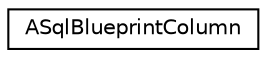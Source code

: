 digraph "Graphical Class Hierarchy"
{
 // LATEX_PDF_SIZE
  edge [fontname="Helvetica",fontsize="10",labelfontname="Helvetica",labelfontsize="10"];
  node [fontname="Helvetica",fontsize="10",shape=record];
  rankdir="LR";
  Node0 [label="ASqlBlueprintColumn",height=0.2,width=0.4,color="black", fillcolor="white", style="filled",URL="$classASqlBlueprintColumn.html",tooltip=" "];
}
